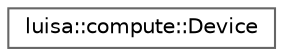 digraph "类继承关系图"
{
 // LATEX_PDF_SIZE
  bgcolor="transparent";
  edge [fontname=Helvetica,fontsize=10,labelfontname=Helvetica,labelfontsize=10];
  node [fontname=Helvetica,fontsize=10,shape=box,height=0.2,width=0.4];
  rankdir="LR";
  Node0 [id="Node000000",label="luisa::compute::Device",height=0.2,width=0.4,color="grey40", fillcolor="white", style="filled",URL="$classluisa_1_1compute_1_1_device.html",tooltip=" "];
}
